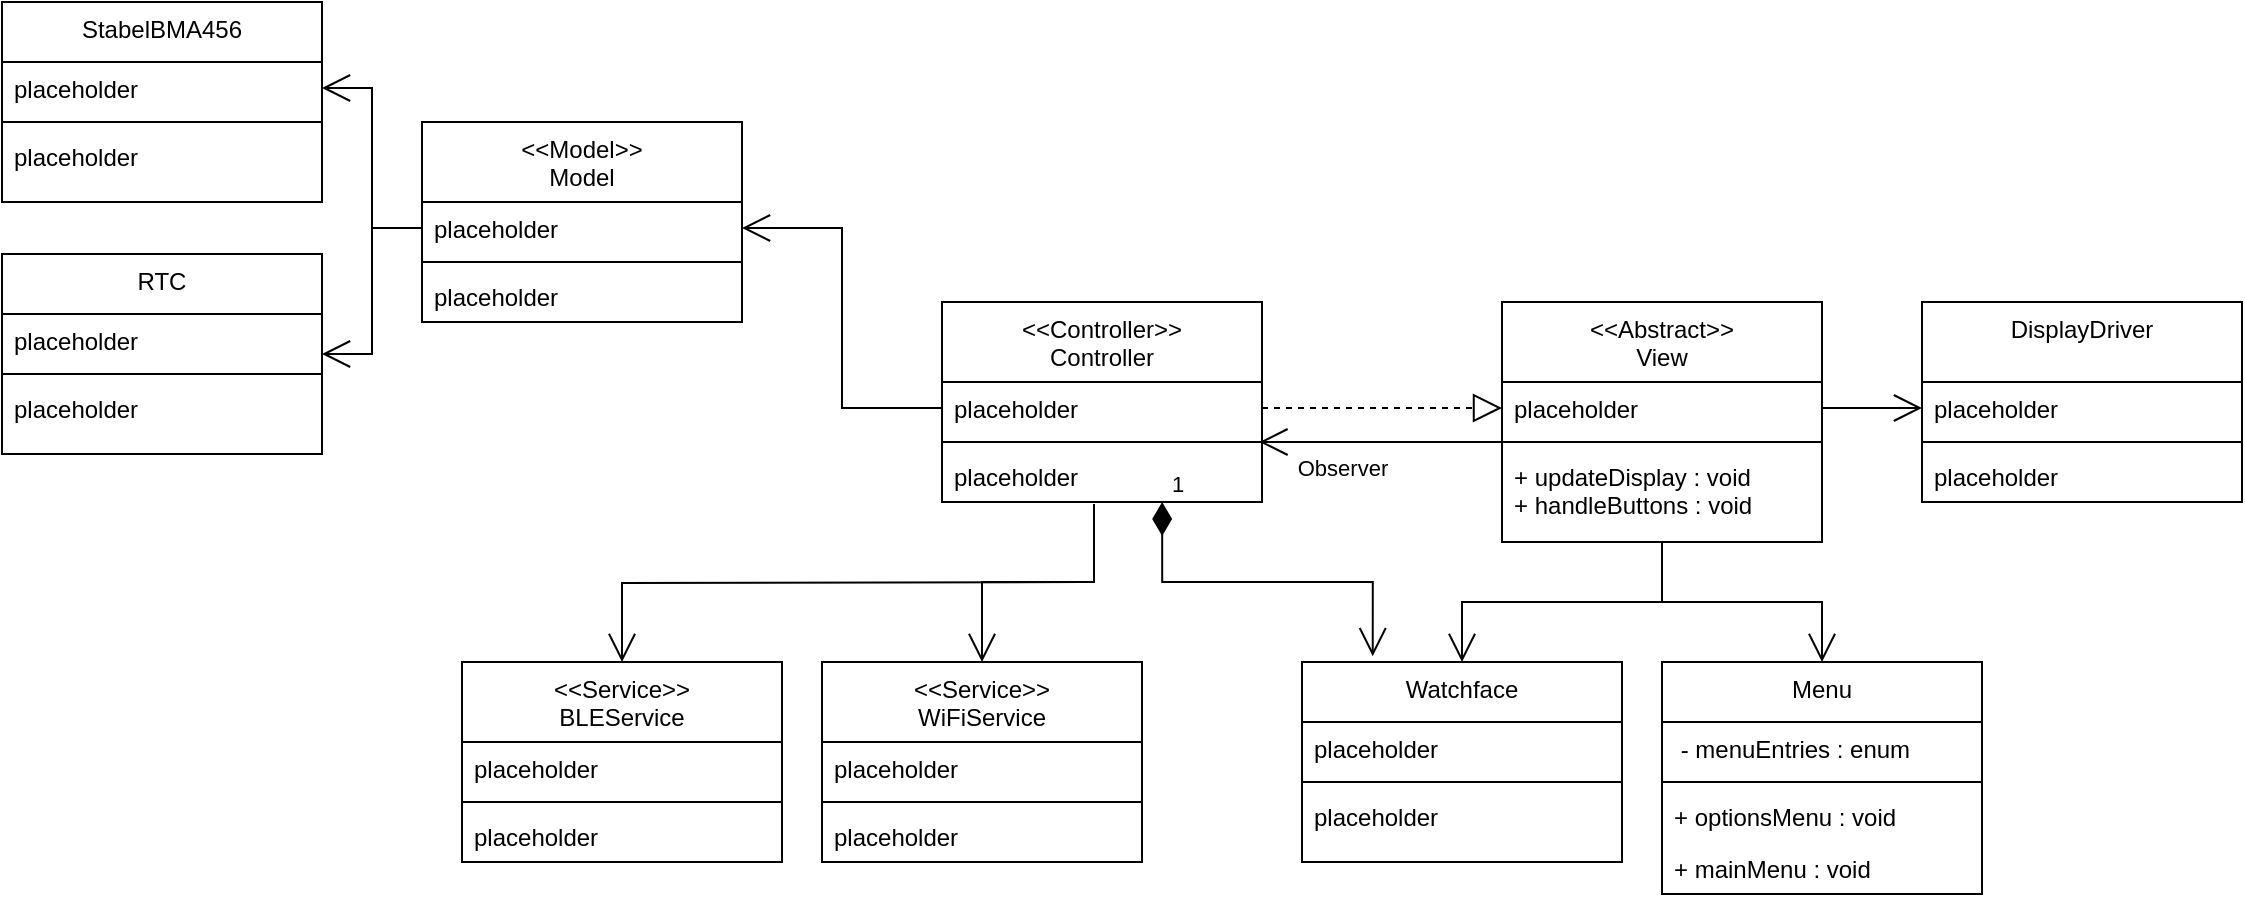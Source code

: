<mxfile>
    <diagram id="C5RBs43oDa-KdzZeNtuy" name="Page-1">
        <mxGraphModel dx="903" dy="626" grid="1" gridSize="10" guides="1" tooltips="1" connect="1" arrows="1" fold="1" page="1" pageScale="1" pageWidth="1169" pageHeight="1654" math="0" shadow="0">
            <root>
                <mxCell id="WIyWlLk6GJQsqaUBKTNV-0"/>
                <mxCell id="WIyWlLk6GJQsqaUBKTNV-1" parent="WIyWlLk6GJQsqaUBKTNV-0"/>
                <mxCell id="zkfFHV4jXpPFQw0GAbJ--0" value="&lt;&lt;Controller&gt;&gt;&#10;Controller" style="swimlane;fontStyle=0;align=center;verticalAlign=top;childLayout=stackLayout;horizontal=1;startSize=40;horizontalStack=0;resizeParent=1;resizeLast=0;collapsible=1;marginBottom=0;rounded=0;shadow=0;strokeWidth=1;" parent="WIyWlLk6GJQsqaUBKTNV-1" vertex="1">
                    <mxGeometry x="470" y="230" width="160" height="100" as="geometry">
                        <mxRectangle x="470" y="230" width="160" height="26" as="alternateBounds"/>
                    </mxGeometry>
                </mxCell>
                <mxCell id="zkfFHV4jXpPFQw0GAbJ--3" value="placeholder" style="text;align=left;verticalAlign=top;spacingLeft=4;spacingRight=4;overflow=hidden;rotatable=0;points=[[0,0.5],[1,0.5]];portConstraint=eastwest;rounded=0;shadow=0;html=0;" parent="zkfFHV4jXpPFQw0GAbJ--0" vertex="1">
                    <mxGeometry y="40" width="160" height="26" as="geometry"/>
                </mxCell>
                <mxCell id="zkfFHV4jXpPFQw0GAbJ--4" value="" style="line;html=1;strokeWidth=1;align=left;verticalAlign=middle;spacingTop=-1;spacingLeft=3;spacingRight=3;rotatable=0;labelPosition=right;points=[];portConstraint=eastwest;" parent="zkfFHV4jXpPFQw0GAbJ--0" vertex="1">
                    <mxGeometry y="66" width="160" height="8" as="geometry"/>
                </mxCell>
                <mxCell id="zkfFHV4jXpPFQw0GAbJ--5" value="placeholder" style="text;align=left;verticalAlign=top;spacingLeft=4;spacingRight=4;overflow=hidden;rotatable=0;points=[[0,0.5],[1,0.5]];portConstraint=eastwest;" parent="zkfFHV4jXpPFQw0GAbJ--0" vertex="1">
                    <mxGeometry y="74" width="160" height="26" as="geometry"/>
                </mxCell>
                <mxCell id="IUBVetBB4KUgToGqdSRL-0" value="&lt;&lt;Abstract&gt;&gt;&#10;View" style="swimlane;fontStyle=0;align=center;verticalAlign=top;childLayout=stackLayout;horizontal=1;startSize=40;horizontalStack=0;resizeParent=1;resizeLast=0;collapsible=1;marginBottom=0;rounded=0;shadow=0;strokeWidth=1;" parent="WIyWlLk6GJQsqaUBKTNV-1" vertex="1">
                    <mxGeometry x="750" y="230" width="160" height="120" as="geometry">
                        <mxRectangle x="750" y="230" width="160" height="26" as="alternateBounds"/>
                    </mxGeometry>
                </mxCell>
                <mxCell id="IUBVetBB4KUgToGqdSRL-1" value="placeholder" style="text;align=left;verticalAlign=top;spacingLeft=4;spacingRight=4;overflow=hidden;rotatable=0;points=[[0,0.5],[1,0.5]];portConstraint=eastwest;rounded=0;shadow=0;html=0;" parent="IUBVetBB4KUgToGqdSRL-0" vertex="1">
                    <mxGeometry y="40" width="160" height="26" as="geometry"/>
                </mxCell>
                <mxCell id="IUBVetBB4KUgToGqdSRL-2" value="" style="line;html=1;strokeWidth=1;align=left;verticalAlign=middle;spacingTop=-1;spacingLeft=3;spacingRight=3;rotatable=0;labelPosition=right;points=[];portConstraint=eastwest;" parent="IUBVetBB4KUgToGqdSRL-0" vertex="1">
                    <mxGeometry y="66" width="160" height="8" as="geometry"/>
                </mxCell>
                <mxCell id="IUBVetBB4KUgToGqdSRL-3" value="+ updateDisplay : void&#10;+ handleButtons : void" style="text;align=left;verticalAlign=top;spacingLeft=4;spacingRight=4;overflow=hidden;rotatable=0;points=[[0,0.5],[1,0.5]];portConstraint=eastwest;" parent="IUBVetBB4KUgToGqdSRL-0" vertex="1">
                    <mxGeometry y="74" width="160" height="46" as="geometry"/>
                </mxCell>
                <mxCell id="1D-kBS0sXG3JYxeMv-3Y-0" value="Menu" style="swimlane;fontStyle=0;align=center;verticalAlign=top;childLayout=stackLayout;horizontal=1;startSize=30;horizontalStack=0;resizeParent=1;resizeLast=0;collapsible=1;marginBottom=0;rounded=0;shadow=0;strokeWidth=1;" parent="WIyWlLk6GJQsqaUBKTNV-1" vertex="1">
                    <mxGeometry x="830" y="410" width="160" height="116" as="geometry">
                        <mxRectangle x="230" y="140" width="160" height="26" as="alternateBounds"/>
                    </mxGeometry>
                </mxCell>
                <mxCell id="1D-kBS0sXG3JYxeMv-3Y-1" value=" - menuEntries : enum" style="text;align=left;verticalAlign=top;spacingLeft=4;spacingRight=4;overflow=hidden;rotatable=0;points=[[0,0.5],[1,0.5]];portConstraint=eastwest;rounded=0;shadow=0;html=0;" parent="1D-kBS0sXG3JYxeMv-3Y-0" vertex="1">
                    <mxGeometry y="30" width="160" height="26" as="geometry"/>
                </mxCell>
                <mxCell id="1D-kBS0sXG3JYxeMv-3Y-2" value="" style="line;html=1;strokeWidth=1;align=left;verticalAlign=middle;spacingTop=-1;spacingLeft=3;spacingRight=3;rotatable=0;labelPosition=right;points=[];portConstraint=eastwest;" parent="1D-kBS0sXG3JYxeMv-3Y-0" vertex="1">
                    <mxGeometry y="56" width="160" height="8" as="geometry"/>
                </mxCell>
                <mxCell id="1D-kBS0sXG3JYxeMv-3Y-3" value="+ optionsMenu : void&#10;" style="text;align=left;verticalAlign=top;spacingLeft=4;spacingRight=4;overflow=hidden;rotatable=0;points=[[0,0.5],[1,0.5]];portConstraint=eastwest;" parent="1D-kBS0sXG3JYxeMv-3Y-0" vertex="1">
                    <mxGeometry y="64" width="160" height="26" as="geometry"/>
                </mxCell>
                <mxCell id="13" value="+ mainMenu : void&#10;" style="text;align=left;verticalAlign=top;spacingLeft=4;spacingRight=4;overflow=hidden;rotatable=0;points=[[0,0.5],[1,0.5]];portConstraint=eastwest;" vertex="1" parent="1D-kBS0sXG3JYxeMv-3Y-0">
                    <mxGeometry y="90" width="160" height="26" as="geometry"/>
                </mxCell>
                <mxCell id="1D-kBS0sXG3JYxeMv-3Y-4" value="DisplayDriver" style="swimlane;fontStyle=0;align=center;verticalAlign=top;childLayout=stackLayout;horizontal=1;startSize=40;horizontalStack=0;resizeParent=1;resizeLast=0;collapsible=1;marginBottom=0;rounded=0;shadow=0;strokeWidth=1;" parent="WIyWlLk6GJQsqaUBKTNV-1" vertex="1">
                    <mxGeometry x="960" y="230" width="160" height="100" as="geometry">
                        <mxRectangle x="230" y="140" width="160" height="26" as="alternateBounds"/>
                    </mxGeometry>
                </mxCell>
                <mxCell id="1D-kBS0sXG3JYxeMv-3Y-5" value="placeholder" style="text;align=left;verticalAlign=top;spacingLeft=4;spacingRight=4;overflow=hidden;rotatable=0;points=[[0,0.5],[1,0.5]];portConstraint=eastwest;rounded=0;shadow=0;html=0;" parent="1D-kBS0sXG3JYxeMv-3Y-4" vertex="1">
                    <mxGeometry y="40" width="160" height="26" as="geometry"/>
                </mxCell>
                <mxCell id="1D-kBS0sXG3JYxeMv-3Y-6" value="" style="line;html=1;strokeWidth=1;align=left;verticalAlign=middle;spacingTop=-1;spacingLeft=3;spacingRight=3;rotatable=0;labelPosition=right;points=[];portConstraint=eastwest;" parent="1D-kBS0sXG3JYxeMv-3Y-4" vertex="1">
                    <mxGeometry y="66" width="160" height="8" as="geometry"/>
                </mxCell>
                <mxCell id="1D-kBS0sXG3JYxeMv-3Y-7" value="placeholder" style="text;align=left;verticalAlign=top;spacingLeft=4;spacingRight=4;overflow=hidden;rotatable=0;points=[[0,0.5],[1,0.5]];portConstraint=eastwest;" parent="1D-kBS0sXG3JYxeMv-3Y-4" vertex="1">
                    <mxGeometry y="74" width="160" height="26" as="geometry"/>
                </mxCell>
                <mxCell id="1D-kBS0sXG3JYxeMv-3Y-13" value="Watchface" style="swimlane;fontStyle=0;align=center;verticalAlign=top;childLayout=stackLayout;horizontal=1;startSize=30;horizontalStack=0;resizeParent=1;resizeLast=0;collapsible=1;marginBottom=0;rounded=0;shadow=0;strokeWidth=1;" parent="WIyWlLk6GJQsqaUBKTNV-1" vertex="1">
                    <mxGeometry x="650" y="410" width="160" height="100" as="geometry">
                        <mxRectangle x="230" y="140" width="160" height="26" as="alternateBounds"/>
                    </mxGeometry>
                </mxCell>
                <mxCell id="1D-kBS0sXG3JYxeMv-3Y-14" value="placeholder" style="text;align=left;verticalAlign=top;spacingLeft=4;spacingRight=4;overflow=hidden;rotatable=0;points=[[0,0.5],[1,0.5]];portConstraint=eastwest;rounded=0;shadow=0;html=0;" parent="1D-kBS0sXG3JYxeMv-3Y-13" vertex="1">
                    <mxGeometry y="30" width="160" height="26" as="geometry"/>
                </mxCell>
                <mxCell id="1D-kBS0sXG3JYxeMv-3Y-15" value="" style="line;html=1;strokeWidth=1;align=left;verticalAlign=middle;spacingTop=-1;spacingLeft=3;spacingRight=3;rotatable=0;labelPosition=right;points=[];portConstraint=eastwest;" parent="1D-kBS0sXG3JYxeMv-3Y-13" vertex="1">
                    <mxGeometry y="56" width="160" height="8" as="geometry"/>
                </mxCell>
                <mxCell id="1D-kBS0sXG3JYxeMv-3Y-16" value="placeholder" style="text;align=left;verticalAlign=top;spacingLeft=4;spacingRight=4;overflow=hidden;rotatable=0;points=[[0,0.5],[1,0.5]];portConstraint=eastwest;" parent="1D-kBS0sXG3JYxeMv-3Y-13" vertex="1">
                    <mxGeometry y="64" width="160" height="26" as="geometry"/>
                </mxCell>
                <mxCell id="1D-kBS0sXG3JYxeMv-3Y-23" value="" style="endArrow=block;dashed=1;endFill=0;endSize=12;html=1;rounded=0;exitX=1;exitY=0.5;exitDx=0;exitDy=0;entryX=0;entryY=0.5;entryDx=0;entryDy=0;" parent="WIyWlLk6GJQsqaUBKTNV-1" source="zkfFHV4jXpPFQw0GAbJ--3" target="IUBVetBB4KUgToGqdSRL-1" edge="1">
                    <mxGeometry width="160" relative="1" as="geometry">
                        <mxPoint x="620" y="420" as="sourcePoint"/>
                        <mxPoint x="780" y="420" as="targetPoint"/>
                    </mxGeometry>
                </mxCell>
                <mxCell id="1D-kBS0sXG3JYxeMv-3Y-25" value="&lt;&lt;Service&gt;&gt;&#10;BLEService" style="swimlane;fontStyle=0;align=center;verticalAlign=top;childLayout=stackLayout;horizontal=1;startSize=40;horizontalStack=0;resizeParent=1;resizeLast=0;collapsible=1;marginBottom=0;rounded=0;shadow=0;strokeWidth=1;" parent="WIyWlLk6GJQsqaUBKTNV-1" vertex="1">
                    <mxGeometry x="230" y="410" width="160" height="100" as="geometry">
                        <mxRectangle x="230" y="140" width="160" height="26" as="alternateBounds"/>
                    </mxGeometry>
                </mxCell>
                <mxCell id="1D-kBS0sXG3JYxeMv-3Y-26" value="placeholder" style="text;align=left;verticalAlign=top;spacingLeft=4;spacingRight=4;overflow=hidden;rotatable=0;points=[[0,0.5],[1,0.5]];portConstraint=eastwest;rounded=0;shadow=0;html=0;" parent="1D-kBS0sXG3JYxeMv-3Y-25" vertex="1">
                    <mxGeometry y="40" width="160" height="26" as="geometry"/>
                </mxCell>
                <mxCell id="1D-kBS0sXG3JYxeMv-3Y-27" value="" style="line;html=1;strokeWidth=1;align=left;verticalAlign=middle;spacingTop=-1;spacingLeft=3;spacingRight=3;rotatable=0;labelPosition=right;points=[];portConstraint=eastwest;" parent="1D-kBS0sXG3JYxeMv-3Y-25" vertex="1">
                    <mxGeometry y="66" width="160" height="8" as="geometry"/>
                </mxCell>
                <mxCell id="1D-kBS0sXG3JYxeMv-3Y-28" value="placeholder" style="text;align=left;verticalAlign=top;spacingLeft=4;spacingRight=4;overflow=hidden;rotatable=0;points=[[0,0.5],[1,0.5]];portConstraint=eastwest;" parent="1D-kBS0sXG3JYxeMv-3Y-25" vertex="1">
                    <mxGeometry y="74" width="160" height="26" as="geometry"/>
                </mxCell>
                <mxCell id="1D-kBS0sXG3JYxeMv-3Y-33" value="&lt;&lt;Service&gt;&gt;&#10;WiFiService" style="swimlane;fontStyle=0;align=center;verticalAlign=top;childLayout=stackLayout;horizontal=1;startSize=40;horizontalStack=0;resizeParent=1;resizeLast=0;collapsible=1;marginBottom=0;rounded=0;shadow=0;strokeWidth=1;" parent="WIyWlLk6GJQsqaUBKTNV-1" vertex="1">
                    <mxGeometry x="410" y="410" width="160" height="100" as="geometry">
                        <mxRectangle x="230" y="140" width="160" height="26" as="alternateBounds"/>
                    </mxGeometry>
                </mxCell>
                <mxCell id="1D-kBS0sXG3JYxeMv-3Y-34" value="placeholder" style="text;align=left;verticalAlign=top;spacingLeft=4;spacingRight=4;overflow=hidden;rotatable=0;points=[[0,0.5],[1,0.5]];portConstraint=eastwest;rounded=0;shadow=0;html=0;" parent="1D-kBS0sXG3JYxeMv-3Y-33" vertex="1">
                    <mxGeometry y="40" width="160" height="26" as="geometry"/>
                </mxCell>
                <mxCell id="1D-kBS0sXG3JYxeMv-3Y-35" value="" style="line;html=1;strokeWidth=1;align=left;verticalAlign=middle;spacingTop=-1;spacingLeft=3;spacingRight=3;rotatable=0;labelPosition=right;points=[];portConstraint=eastwest;" parent="1D-kBS0sXG3JYxeMv-3Y-33" vertex="1">
                    <mxGeometry y="66" width="160" height="8" as="geometry"/>
                </mxCell>
                <mxCell id="1D-kBS0sXG3JYxeMv-3Y-36" value="placeholder" style="text;align=left;verticalAlign=top;spacingLeft=4;spacingRight=4;overflow=hidden;rotatable=0;points=[[0,0.5],[1,0.5]];portConstraint=eastwest;" parent="1D-kBS0sXG3JYxeMv-3Y-33" vertex="1">
                    <mxGeometry y="74" width="160" height="26" as="geometry"/>
                </mxCell>
                <mxCell id="1D-kBS0sXG3JYxeMv-3Y-38" value="" style="endArrow=open;endFill=1;endSize=12;html=1;rounded=0;strokeColor=default;edgeStyle=orthogonalEdgeStyle;exitX=0.475;exitY=1.038;exitDx=0;exitDy=0;exitPerimeter=0;entryX=0.5;entryY=0;entryDx=0;entryDy=0;" parent="WIyWlLk6GJQsqaUBKTNV-1" source="zkfFHV4jXpPFQw0GAbJ--5" target="1D-kBS0sXG3JYxeMv-3Y-33" edge="1">
                    <mxGeometry width="160" relative="1" as="geometry">
                        <mxPoint x="590" y="440" as="sourcePoint"/>
                        <mxPoint x="750" y="440" as="targetPoint"/>
                    </mxGeometry>
                </mxCell>
                <mxCell id="1D-kBS0sXG3JYxeMv-3Y-40" value="" style="endArrow=open;endFill=1;endSize=12;html=1;rounded=0;strokeColor=default;edgeStyle=orthogonalEdgeStyle;entryX=0.5;entryY=0;entryDx=0;entryDy=0;" parent="WIyWlLk6GJQsqaUBKTNV-1" target="1D-kBS0sXG3JYxeMv-3Y-25" edge="1">
                    <mxGeometry width="160" relative="1" as="geometry">
                        <mxPoint x="540" y="370" as="sourcePoint"/>
                        <mxPoint x="500" y="420" as="targetPoint"/>
                    </mxGeometry>
                </mxCell>
                <mxCell id="1D-kBS0sXG3JYxeMv-3Y-43" value="" style="endArrow=open;endFill=1;endSize=12;html=1;rounded=0;strokeColor=default;edgeStyle=orthogonalEdgeStyle;entryX=0;entryY=0.5;entryDx=0;entryDy=0;exitX=1;exitY=0.5;exitDx=0;exitDy=0;" parent="WIyWlLk6GJQsqaUBKTNV-1" source="IUBVetBB4KUgToGqdSRL-1" target="1D-kBS0sXG3JYxeMv-3Y-5" edge="1">
                    <mxGeometry width="160" relative="1" as="geometry">
                        <mxPoint x="1070" y="360" as="sourcePoint"/>
                        <mxPoint x="650" y="470" as="targetPoint"/>
                    </mxGeometry>
                </mxCell>
                <mxCell id="1D-kBS0sXG3JYxeMv-3Y-44" value="&lt;&lt;Model&gt;&gt;&#10;Model&#10;" style="swimlane;fontStyle=0;align=center;verticalAlign=top;childLayout=stackLayout;horizontal=1;startSize=40;horizontalStack=0;resizeParent=1;resizeLast=0;collapsible=1;marginBottom=0;rounded=0;shadow=0;strokeWidth=1;" parent="WIyWlLk6GJQsqaUBKTNV-1" vertex="1">
                    <mxGeometry x="210" y="140" width="160" height="100" as="geometry">
                        <mxRectangle x="230" y="140" width="160" height="26" as="alternateBounds"/>
                    </mxGeometry>
                </mxCell>
                <mxCell id="1D-kBS0sXG3JYxeMv-3Y-45" value="placeholder" style="text;align=left;verticalAlign=top;spacingLeft=4;spacingRight=4;overflow=hidden;rotatable=0;points=[[0,0.5],[1,0.5]];portConstraint=eastwest;rounded=0;shadow=0;html=0;" parent="1D-kBS0sXG3JYxeMv-3Y-44" vertex="1">
                    <mxGeometry y="40" width="160" height="26" as="geometry"/>
                </mxCell>
                <mxCell id="1D-kBS0sXG3JYxeMv-3Y-46" value="" style="line;html=1;strokeWidth=1;align=left;verticalAlign=middle;spacingTop=-1;spacingLeft=3;spacingRight=3;rotatable=0;labelPosition=right;points=[];portConstraint=eastwest;" parent="1D-kBS0sXG3JYxeMv-3Y-44" vertex="1">
                    <mxGeometry y="66" width="160" height="8" as="geometry"/>
                </mxCell>
                <mxCell id="1D-kBS0sXG3JYxeMv-3Y-47" value="placeholder" style="text;align=left;verticalAlign=top;spacingLeft=4;spacingRight=4;overflow=hidden;rotatable=0;points=[[0,0.5],[1,0.5]];portConstraint=eastwest;" parent="1D-kBS0sXG3JYxeMv-3Y-44" vertex="1">
                    <mxGeometry y="74" width="160" height="26" as="geometry"/>
                </mxCell>
                <mxCell id="1D-kBS0sXG3JYxeMv-3Y-50" value="" style="endArrow=open;endFill=1;endSize=12;html=1;rounded=0;edgeStyle=orthogonalEdgeStyle;exitX=0;exitY=0.5;exitDx=0;exitDy=0;entryX=1;entryY=0.5;entryDx=0;entryDy=0;" parent="WIyWlLk6GJQsqaUBKTNV-1" source="zkfFHV4jXpPFQw0GAbJ--3" target="1D-kBS0sXG3JYxeMv-3Y-45" edge="1">
                    <mxGeometry width="160" relative="1" as="geometry">
                        <mxPoint x="440" y="90" as="sourcePoint"/>
                        <mxPoint x="540" y="183.0" as="targetPoint"/>
                    </mxGeometry>
                </mxCell>
                <mxCell id="1D-kBS0sXG3JYxeMv-3Y-51" value="StabelBMA456&#10;" style="swimlane;fontStyle=0;align=center;verticalAlign=top;childLayout=stackLayout;horizontal=1;startSize=30;horizontalStack=0;resizeParent=1;resizeLast=0;collapsible=1;marginBottom=0;rounded=0;shadow=0;strokeWidth=1;" parent="WIyWlLk6GJQsqaUBKTNV-1" vertex="1">
                    <mxGeometry y="80" width="160" height="100" as="geometry">
                        <mxRectangle x="230" y="140" width="160" height="26" as="alternateBounds"/>
                    </mxGeometry>
                </mxCell>
                <mxCell id="1D-kBS0sXG3JYxeMv-3Y-52" value="placeholder" style="text;align=left;verticalAlign=top;spacingLeft=4;spacingRight=4;overflow=hidden;rotatable=0;points=[[0,0.5],[1,0.5]];portConstraint=eastwest;rounded=0;shadow=0;html=0;" parent="1D-kBS0sXG3JYxeMv-3Y-51" vertex="1">
                    <mxGeometry y="30" width="160" height="26" as="geometry"/>
                </mxCell>
                <mxCell id="1D-kBS0sXG3JYxeMv-3Y-53" value="" style="line;html=1;strokeWidth=1;align=left;verticalAlign=middle;spacingTop=-1;spacingLeft=3;spacingRight=3;rotatable=0;labelPosition=right;points=[];portConstraint=eastwest;" parent="1D-kBS0sXG3JYxeMv-3Y-51" vertex="1">
                    <mxGeometry y="56" width="160" height="8" as="geometry"/>
                </mxCell>
                <mxCell id="1D-kBS0sXG3JYxeMv-3Y-54" value="placeholder" style="text;align=left;verticalAlign=top;spacingLeft=4;spacingRight=4;overflow=hidden;rotatable=0;points=[[0,0.5],[1,0.5]];portConstraint=eastwest;" parent="1D-kBS0sXG3JYxeMv-3Y-51" vertex="1">
                    <mxGeometry y="64" width="160" height="26" as="geometry"/>
                </mxCell>
                <mxCell id="1D-kBS0sXG3JYxeMv-3Y-55" value="RTC&#10;" style="swimlane;fontStyle=0;align=center;verticalAlign=top;childLayout=stackLayout;horizontal=1;startSize=30;horizontalStack=0;resizeParent=1;resizeLast=0;collapsible=1;marginBottom=0;rounded=0;shadow=0;strokeWidth=1;" parent="WIyWlLk6GJQsqaUBKTNV-1" vertex="1">
                    <mxGeometry y="206" width="160" height="100" as="geometry">
                        <mxRectangle x="230" y="140" width="160" height="26" as="alternateBounds"/>
                    </mxGeometry>
                </mxCell>
                <mxCell id="1D-kBS0sXG3JYxeMv-3Y-56" value="placeholder" style="text;align=left;verticalAlign=top;spacingLeft=4;spacingRight=4;overflow=hidden;rotatable=0;points=[[0,0.5],[1,0.5]];portConstraint=eastwest;rounded=0;shadow=0;html=0;" parent="1D-kBS0sXG3JYxeMv-3Y-55" vertex="1">
                    <mxGeometry y="30" width="160" height="26" as="geometry"/>
                </mxCell>
                <mxCell id="1D-kBS0sXG3JYxeMv-3Y-57" value="" style="line;html=1;strokeWidth=1;align=left;verticalAlign=middle;spacingTop=-1;spacingLeft=3;spacingRight=3;rotatable=0;labelPosition=right;points=[];portConstraint=eastwest;" parent="1D-kBS0sXG3JYxeMv-3Y-55" vertex="1">
                    <mxGeometry y="56" width="160" height="8" as="geometry"/>
                </mxCell>
                <mxCell id="1D-kBS0sXG3JYxeMv-3Y-58" value="placeholder" style="text;align=left;verticalAlign=top;spacingLeft=4;spacingRight=4;overflow=hidden;rotatable=0;points=[[0,0.5],[1,0.5]];portConstraint=eastwest;" parent="1D-kBS0sXG3JYxeMv-3Y-55" vertex="1">
                    <mxGeometry y="64" width="160" height="26" as="geometry"/>
                </mxCell>
                <mxCell id="1D-kBS0sXG3JYxeMv-3Y-59" value="" style="endArrow=open;endFill=1;endSize=12;html=1;rounded=0;strokeColor=default;edgeStyle=orthogonalEdgeStyle;exitX=0;exitY=0.5;exitDx=0;exitDy=0;entryX=1;entryY=0.5;entryDx=0;entryDy=0;" parent="WIyWlLk6GJQsqaUBKTNV-1" source="1D-kBS0sXG3JYxeMv-3Y-45" target="1D-kBS0sXG3JYxeMv-3Y-52" edge="1">
                    <mxGeometry width="160" relative="1" as="geometry">
                        <mxPoint x="206" y="280" as="sourcePoint"/>
                        <mxPoint x="190" y="90" as="targetPoint"/>
                    </mxGeometry>
                </mxCell>
                <mxCell id="1D-kBS0sXG3JYxeMv-3Y-60" value="" style="endArrow=open;endFill=1;endSize=12;html=1;rounded=0;strokeColor=default;edgeStyle=orthogonalEdgeStyle;exitX=0;exitY=0.5;exitDx=0;exitDy=0;entryX=1;entryY=0.5;entryDx=0;entryDy=0;" parent="WIyWlLk6GJQsqaUBKTNV-1" source="1D-kBS0sXG3JYxeMv-3Y-45" target="1D-kBS0sXG3JYxeMv-3Y-55" edge="1">
                    <mxGeometry width="160" relative="1" as="geometry">
                        <mxPoint x="220" y="203" as="sourcePoint"/>
                        <mxPoint x="170" y="93" as="targetPoint"/>
                    </mxGeometry>
                </mxCell>
                <mxCell id="1" value="" style="endArrow=open;endFill=1;endSize=12;html=1;entryX=0.992;entryY=0.501;entryDx=0;entryDy=0;entryPerimeter=0;exitX=0;exitY=0.5;exitDx=0;exitDy=0;exitPerimeter=0;" edge="1" parent="WIyWlLk6GJQsqaUBKTNV-1" source="IUBVetBB4KUgToGqdSRL-2" target="zkfFHV4jXpPFQw0GAbJ--4">
                    <mxGeometry width="160" relative="1" as="geometry">
                        <mxPoint x="670" y="300" as="sourcePoint"/>
                        <mxPoint x="750" y="306" as="targetPoint"/>
                    </mxGeometry>
                </mxCell>
                <mxCell id="2" value="Observer" style="edgeLabel;html=1;align=center;verticalAlign=middle;resizable=0;points=[];" vertex="1" connectable="0" parent="1">
                    <mxGeometry x="0.331" y="1" relative="1" as="geometry">
                        <mxPoint y="12" as="offset"/>
                    </mxGeometry>
                </mxCell>
                <mxCell id="8" value="1" style="endArrow=open;html=1;endSize=12;startArrow=diamondThin;startSize=14;startFill=1;edgeStyle=orthogonalEdgeStyle;align=left;verticalAlign=bottom;rounded=0;exitX=0.688;exitY=1;exitDx=0;exitDy=0;exitPerimeter=0;entryX=0.221;entryY=-0.029;entryDx=0;entryDy=0;entryPerimeter=0;" edge="1" parent="WIyWlLk6GJQsqaUBKTNV-1" source="zkfFHV4jXpPFQw0GAbJ--5" target="1D-kBS0sXG3JYxeMv-3Y-13">
                    <mxGeometry x="-1" y="3" relative="1" as="geometry">
                        <mxPoint x="600" y="360" as="sourcePoint"/>
                        <mxPoint x="910" y="400" as="targetPoint"/>
                    </mxGeometry>
                </mxCell>
                <mxCell id="10" value="" style="endArrow=open;endFill=1;endSize=12;html=1;rounded=0;edgeStyle=orthogonalEdgeStyle;exitX=0.492;exitY=1;exitDx=0;exitDy=0;exitPerimeter=0;entryX=0.5;entryY=0;entryDx=0;entryDy=0;" edge="1" parent="WIyWlLk6GJQsqaUBKTNV-1" source="IUBVetBB4KUgToGqdSRL-3" target="1D-kBS0sXG3JYxeMv-3Y-0">
                    <mxGeometry width="160" relative="1" as="geometry">
                        <mxPoint x="770" y="370" as="sourcePoint"/>
                        <mxPoint x="930" y="370" as="targetPoint"/>
                        <Array as="points">
                            <mxPoint x="830" y="350"/>
                            <mxPoint x="830" y="380"/>
                            <mxPoint x="910" y="380"/>
                        </Array>
                    </mxGeometry>
                </mxCell>
                <mxCell id="11" value="" style="endArrow=open;endFill=1;endSize=12;html=1;rounded=0;edgeStyle=orthogonalEdgeStyle;" edge="1" parent="WIyWlLk6GJQsqaUBKTNV-1" target="1D-kBS0sXG3JYxeMv-3Y-13">
                    <mxGeometry width="160" relative="1" as="geometry">
                        <mxPoint x="830" y="350" as="sourcePoint"/>
                        <mxPoint x="910" y="350" as="targetPoint"/>
                        <Array as="points">
                            <mxPoint x="830" y="350"/>
                            <mxPoint x="830" y="380"/>
                            <mxPoint x="730" y="380"/>
                        </Array>
                    </mxGeometry>
                </mxCell>
            </root>
        </mxGraphModel>
    </diagram>
</mxfile>